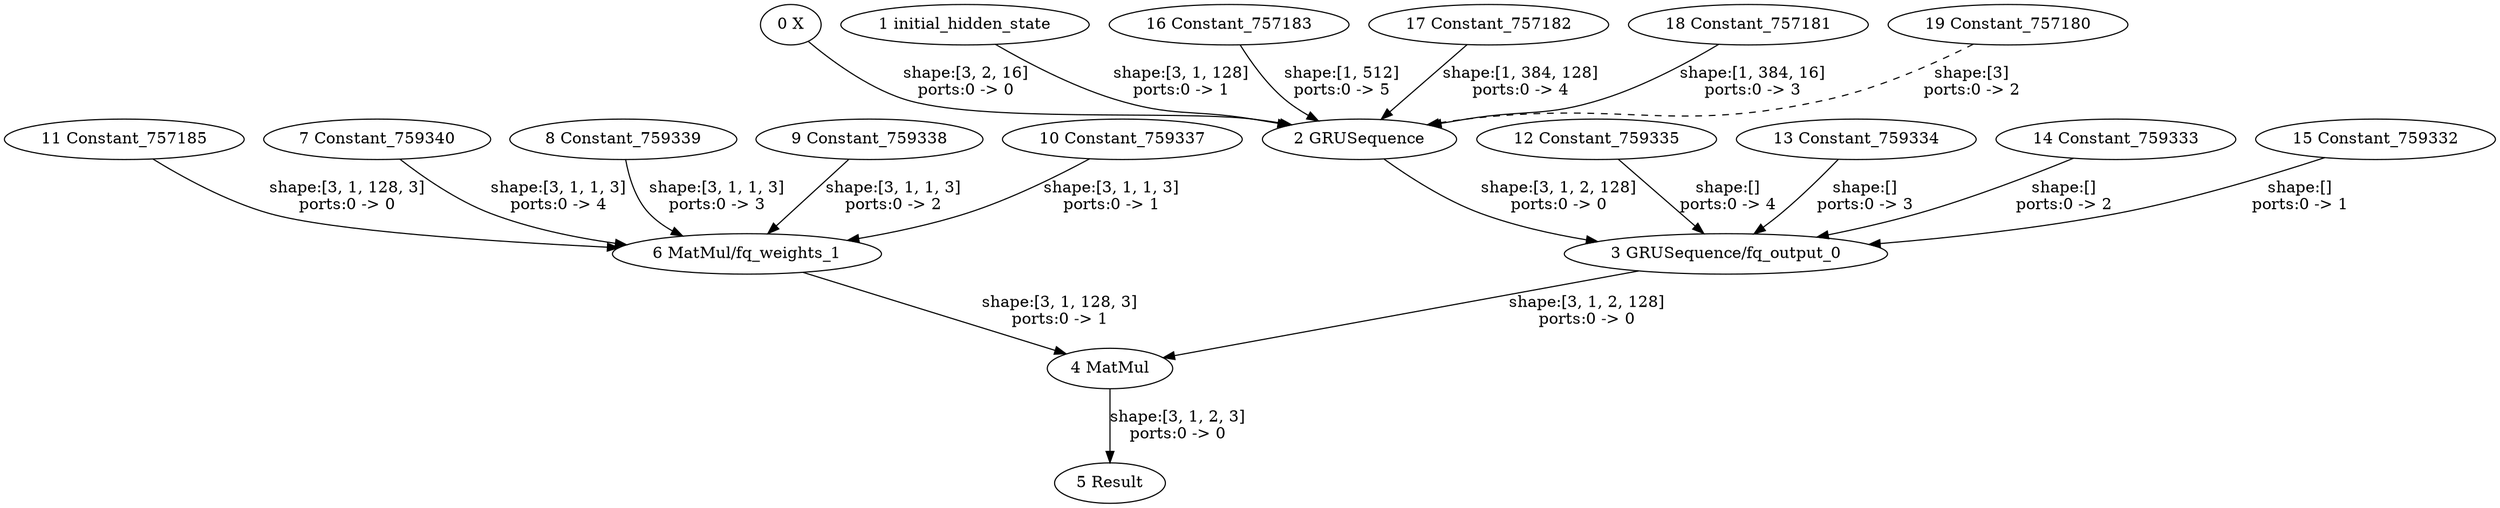strict digraph  {
"0 X" [id=0, type=Parameter];
"1 initial_hidden_state" [id=1, type=Parameter];
"2 GRUSequence" [id=2, type=GRUSequence];
"3 GRUSequence/fq_output_0" [id=3, type=FakeQuantize];
"4 MatMul" [id=4, type=MatMul];
"5 Result" [id=5, type=Result];
"6 MatMul/fq_weights_1" [id=6, type=FakeQuantize];
"7 Constant_759340" [id=7, type=Constant];
"8 Constant_759339" [id=8, type=Constant];
"9 Constant_759338" [id=9, type=Constant];
"10 Constant_759337" [id=10, type=Constant];
"11 Constant_757185" [id=11, type=Constant];
"12 Constant_759335" [id=12, type=Constant];
"13 Constant_759334" [id=13, type=Constant];
"14 Constant_759333" [id=14, type=Constant];
"15 Constant_759332" [id=15, type=Constant];
"16 Constant_757183" [id=16, type=Constant];
"17 Constant_757182" [id=17, type=Constant];
"18 Constant_757181" [id=18, type=Constant];
"19 Constant_757180" [id=19, type=Constant];
"0 X" -> "2 GRUSequence"  [label="shape:[3, 2, 16]\nports:0 -> 0", style=solid];
"1 initial_hidden_state" -> "2 GRUSequence"  [label="shape:[3, 1, 128]\nports:0 -> 1", style=solid];
"2 GRUSequence" -> "3 GRUSequence/fq_output_0"  [label="shape:[3, 1, 2, 128]\nports:0 -> 0", style=solid];
"3 GRUSequence/fq_output_0" -> "4 MatMul"  [label="shape:[3, 1, 2, 128]\nports:0 -> 0", style=solid];
"4 MatMul" -> "5 Result"  [label="shape:[3, 1, 2, 3]\nports:0 -> 0", style=solid];
"6 MatMul/fq_weights_1" -> "4 MatMul"  [label="shape:[3, 1, 128, 3]\nports:0 -> 1", style=solid];
"7 Constant_759340" -> "6 MatMul/fq_weights_1"  [label="shape:[3, 1, 1, 3]\nports:0 -> 4", style=solid];
"8 Constant_759339" -> "6 MatMul/fq_weights_1"  [label="shape:[3, 1, 1, 3]\nports:0 -> 3", style=solid];
"9 Constant_759338" -> "6 MatMul/fq_weights_1"  [label="shape:[3, 1, 1, 3]\nports:0 -> 2", style=solid];
"10 Constant_759337" -> "6 MatMul/fq_weights_1"  [label="shape:[3, 1, 1, 3]\nports:0 -> 1", style=solid];
"11 Constant_757185" -> "6 MatMul/fq_weights_1"  [label="shape:[3, 1, 128, 3]\nports:0 -> 0", style=solid];
"12 Constant_759335" -> "3 GRUSequence/fq_output_0"  [label="shape:[]\nports:0 -> 4", style=solid];
"13 Constant_759334" -> "3 GRUSequence/fq_output_0"  [label="shape:[]\nports:0 -> 3", style=solid];
"14 Constant_759333" -> "3 GRUSequence/fq_output_0"  [label="shape:[]\nports:0 -> 2", style=solid];
"15 Constant_759332" -> "3 GRUSequence/fq_output_0"  [label="shape:[]\nports:0 -> 1", style=solid];
"16 Constant_757183" -> "2 GRUSequence"  [label="shape:[1, 512]\nports:0 -> 5", style=solid];
"17 Constant_757182" -> "2 GRUSequence"  [label="shape:[1, 384, 128]\nports:0 -> 4", style=solid];
"18 Constant_757181" -> "2 GRUSequence"  [label="shape:[1, 384, 16]\nports:0 -> 3", style=solid];
"19 Constant_757180" -> "2 GRUSequence"  [label="shape:[3]\nports:0 -> 2", style=dashed];
}
